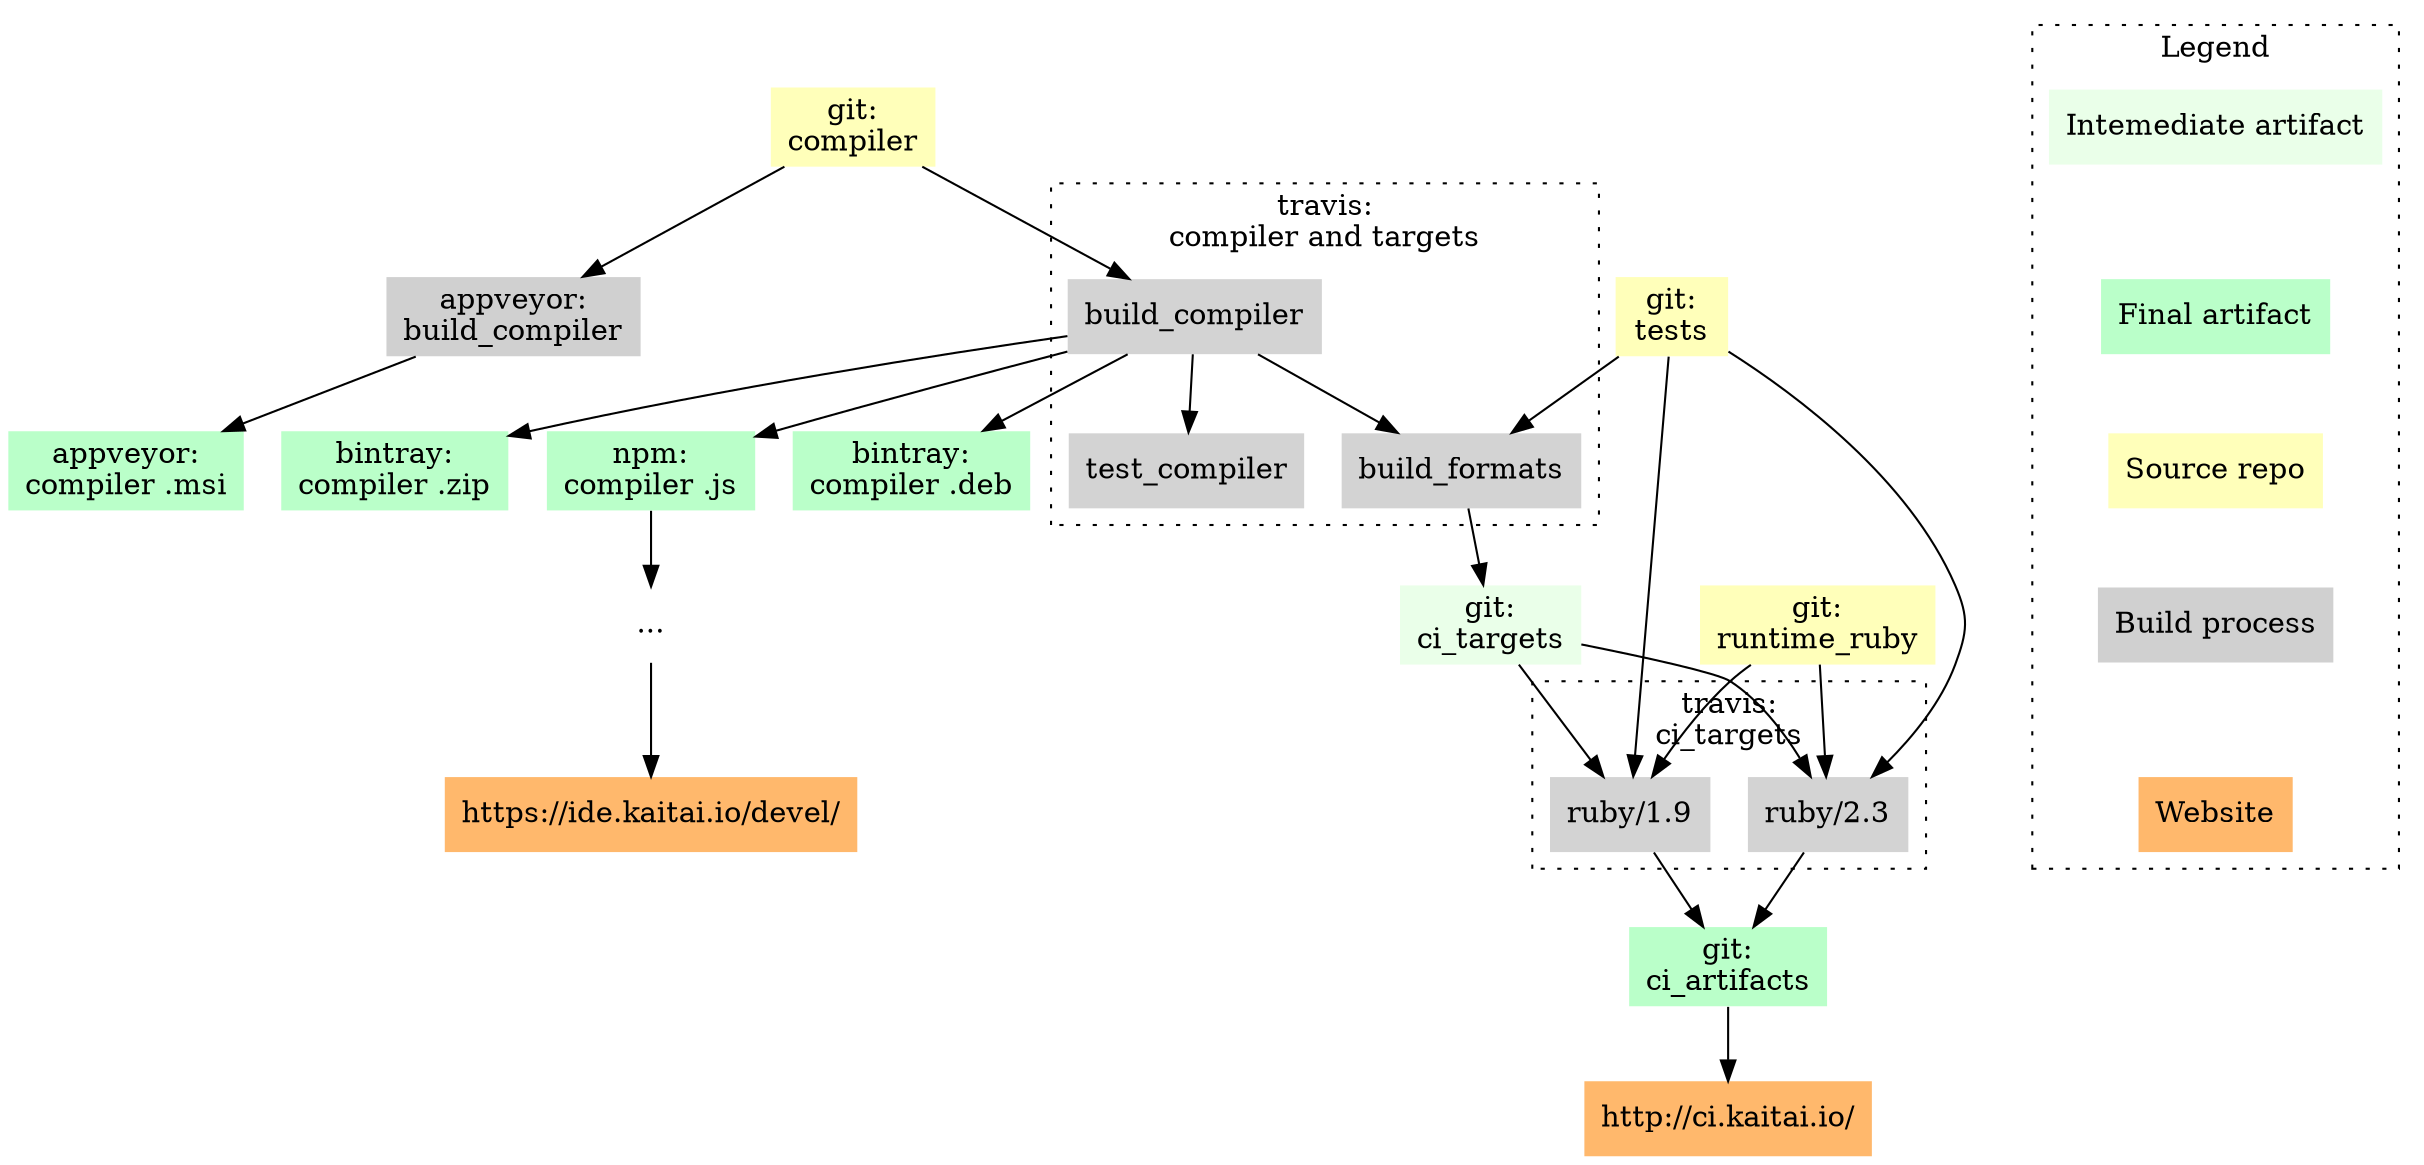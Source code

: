 digraph {
	rankdir=TB;
	compound=true;
	node [shape=plaintext, style=filled];

	git_compiler [label="git:\ncompiler",fillcolor="#ffffba",href="https://github.com/kaitai-io/kaitai_struct_compiler",target="_blank"];
	git_tests [label="git:\ntests",fillcolor="#ffffba",href="https://github.com/kaitai-io/kaitai_struct_tests",target="_blank"];
	git_ci_artifacts [label="git:\nci_artifacts",fillcolor="#baffc9",href="https://github.com/kaitai-io/ci_artifacts",target="_blank"];
	git_runtime_ruby [label="git:\nruntime_ruby",fillcolor="#ffffba",href="https://github.com/kaitai-io/kaitai_struct_ruby_runtime",target="_blank"];

	artifact_deb [label="bintray:\ncompiler .deb",fillcolor="#baffc9",href="https://bintray.com/kaitai-io/debian_unstable/kaitai-struct-compiler",target="_blank"];
	artifact_zip [label="bintray:\ncompiler .zip",fillcolor="#baffc9",href="https://bintray.com/kaitai-io/universal_unstable/kaitai-struct-compiler",target="_blank"];
	artifact_js [label="npm:\ncompiler .js",fillcolor="#baffc9",href="https://www.npmjs.com/package/kaitai-struct-compiler",target="_blank"];
	artifact_msi [label="appveyor:\ncompiler .msi",fillcolor="#baffc9",href="https://ci.appveyor.com/project/GreyCat/kaitai-struct/build/artifacts",target="_blank"];

	artifact_ci_targets [label="git:\nci_targets",fillcolor="#eaffe9",href="https://github.com/kaitai-io/ci_targets",target="_blank"];

	build_compiler_appveyor [label="appveyor:\nbuild_compiler",fillcolor="#d0d0d0",href="https://ci.appveyor.com/project/GreyCat/kaitai-struct",target="_blank"];

	dashboard [label="http://ci.kaitai.io/",href="//ci.kaitai.io/",fillcolor="#ffb86c",target="_blank"];
	web_ide_unstable [label="https://ide.kaitai.io/devel/",href="https://ide.kaitai.io/devel/",fillcolor="#ffb86c",target="_blank"];

	abridged_1 [label="...", style=none];

	git_compiler -> build_compiler;
	git_compiler -> build_compiler_appveyor -> artifact_msi;


	subgraph cluster_build_compiler {
		label="travis:\ncompiler and targets";
		graph[style=dotted];

		build_compiler -> {test_compiler build_formats};
	}

	git_tests -> {build_formats build_ruby_1_9 build_ruby_2_3};
	build_compiler -> {artifact_deb artifact_zip artifact_js};

	subgraph cluster_travis_ci_targets {
		label="travis:\nci_targets";
		graph[style=dotted];

		build_ruby_1_9 [label="ruby/1.9"];
		build_ruby_2_3 [label="ruby/2.3"];
	}

	build_formats -> artifact_ci_targets -> {build_ruby_1_9 build_ruby_2_3} -> git_ci_artifacts -> dashboard;

	git_runtime_ruby -> {build_ruby_1_9 build_ruby_2_3};

	artifact_js -> abridged_1 -> web_ide_unstable;

	subgraph cluster_legend {
		label="Legend";
		graph[style=dotted];

		legend_artifact_int [label="Intemediate artifact",fillcolor="#eaffe9"];
		legend_artifact_final [label="Final artifact",fillcolor="#baffc9"];
		legend_source [label="Source repo",fillcolor="#ffffba"];
		legend_build [label="Build process",fillcolor="#d0d0d0"];
		legend_website [label="Website",fillcolor="#ffb86c"];

		legend_artifact_int -> legend_artifact_final -> legend_source -> legend_build -> legend_website [style=invis];
	}
}
